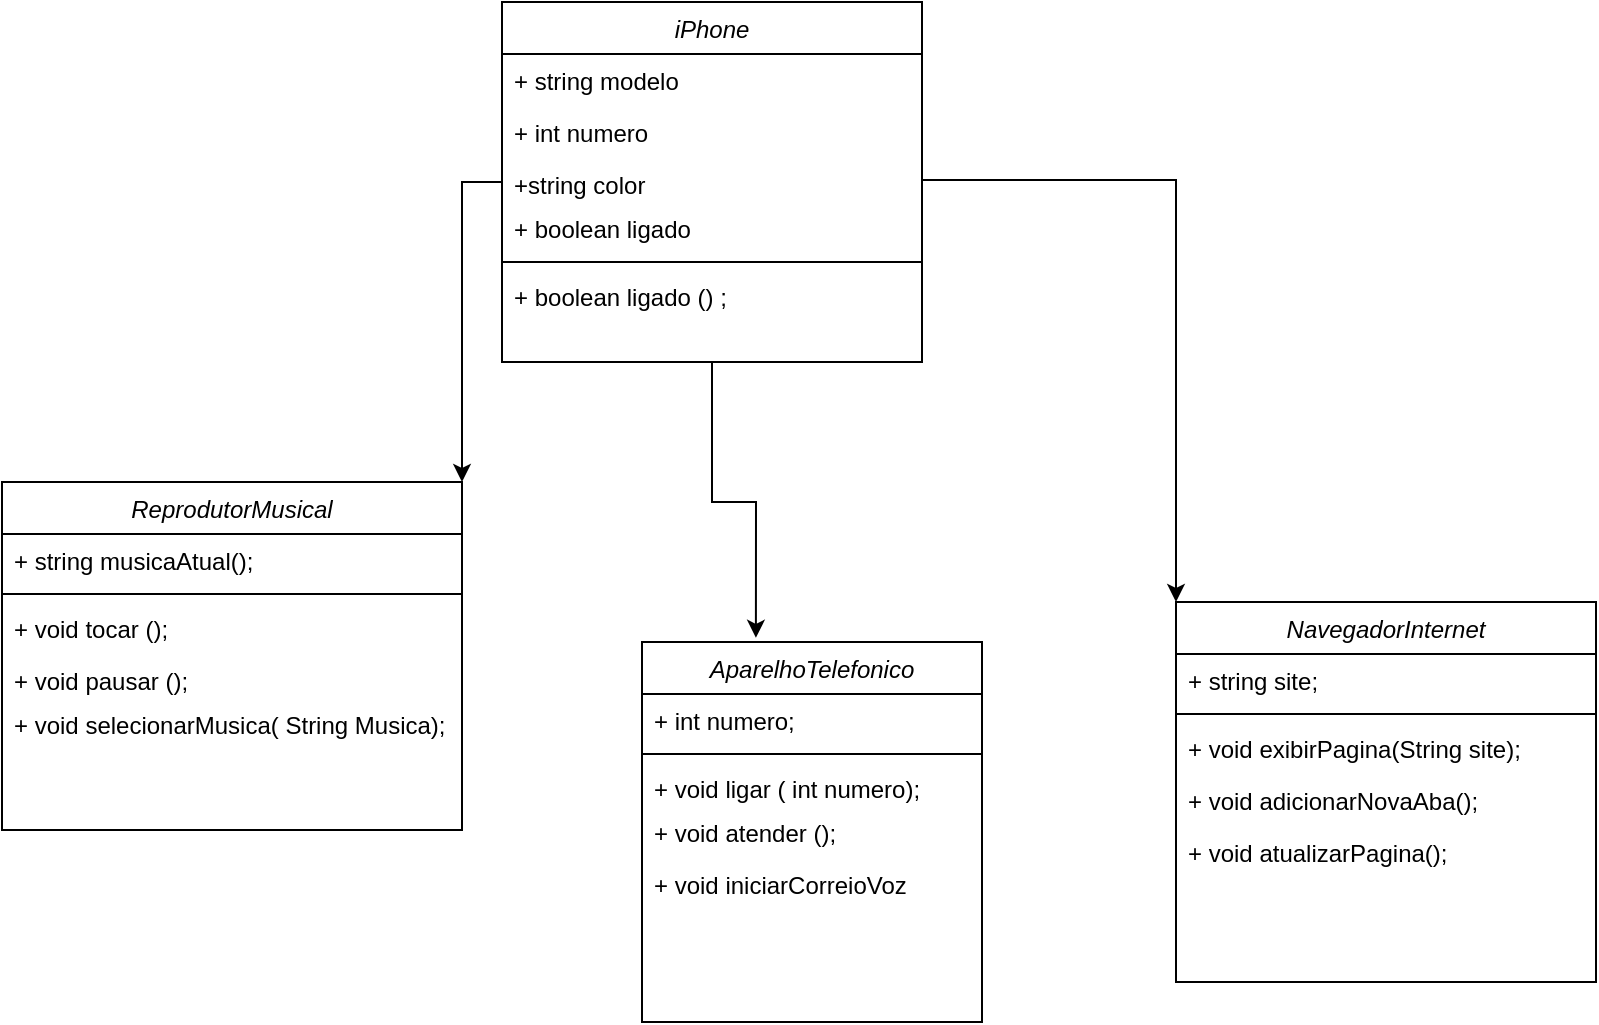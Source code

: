 <mxfile version="24.6.4" type="github">
  <diagram name="Página-1" id="Pt1iNQ_tkpP-lTt1yhM_">
    <mxGraphModel dx="880" dy="468" grid="1" gridSize="10" guides="1" tooltips="1" connect="1" arrows="1" fold="1" page="1" pageScale="1" pageWidth="827" pageHeight="1169" math="0" shadow="0">
      <root>
        <mxCell id="0" />
        <mxCell id="1" parent="0" />
        <mxCell id="6dztMhisGK4nhmORzxK4-89" style="edgeStyle=orthogonalEdgeStyle;rounded=0;orthogonalLoop=1;jettySize=auto;html=1;entryX=1;entryY=0;entryDx=0;entryDy=0;" edge="1" parent="1" source="6dztMhisGK4nhmORzxK4-11" target="6dztMhisGK4nhmORzxK4-61">
          <mxGeometry relative="1" as="geometry" />
        </mxCell>
        <mxCell id="6dztMhisGK4nhmORzxK4-11" value="iPhone" style="swimlane;fontStyle=2;align=center;verticalAlign=top;childLayout=stackLayout;horizontal=1;startSize=26;horizontalStack=0;resizeParent=1;resizeLast=0;collapsible=1;marginBottom=0;rounded=0;shadow=0;strokeWidth=1;" vertex="1" parent="1">
          <mxGeometry x="280" y="20" width="210" height="180" as="geometry">
            <mxRectangle x="230" y="140" width="160" height="26" as="alternateBounds" />
          </mxGeometry>
        </mxCell>
        <mxCell id="6dztMhisGK4nhmORzxK4-12" value="+ string modelo" style="text;align=left;verticalAlign=top;spacingLeft=4;spacingRight=4;overflow=hidden;rotatable=0;points=[[0,0.5],[1,0.5]];portConstraint=eastwest;" vertex="1" parent="6dztMhisGK4nhmORzxK4-11">
          <mxGeometry y="26" width="210" height="26" as="geometry" />
        </mxCell>
        <mxCell id="6dztMhisGK4nhmORzxK4-13" value="+ int numero " style="text;align=left;verticalAlign=top;spacingLeft=4;spacingRight=4;overflow=hidden;rotatable=0;points=[[0,0.5],[1,0.5]];portConstraint=eastwest;rounded=0;shadow=0;html=0;" vertex="1" parent="6dztMhisGK4nhmORzxK4-11">
          <mxGeometry y="52" width="210" height="26" as="geometry" />
        </mxCell>
        <mxCell id="6dztMhisGK4nhmORzxK4-14" value="+string color" style="text;align=left;verticalAlign=top;spacingLeft=4;spacingRight=4;overflow=hidden;rotatable=0;points=[[0,0.5],[1,0.5]];portConstraint=eastwest;rounded=0;shadow=0;html=0;" vertex="1" parent="6dztMhisGK4nhmORzxK4-11">
          <mxGeometry y="78" width="210" height="22" as="geometry" />
        </mxCell>
        <mxCell id="6dztMhisGK4nhmORzxK4-59" value="+ boolean ligado" style="text;align=left;verticalAlign=top;spacingLeft=4;spacingRight=4;overflow=hidden;rotatable=0;points=[[0,0.5],[1,0.5]];portConstraint=eastwest;rounded=0;shadow=0;html=0;" vertex="1" parent="6dztMhisGK4nhmORzxK4-11">
          <mxGeometry y="100" width="210" height="26" as="geometry" />
        </mxCell>
        <mxCell id="6dztMhisGK4nhmORzxK4-15" value="" style="line;html=1;strokeWidth=1;align=left;verticalAlign=middle;spacingTop=-1;spacingLeft=3;spacingRight=3;rotatable=0;labelPosition=right;points=[];portConstraint=eastwest;" vertex="1" parent="6dztMhisGK4nhmORzxK4-11">
          <mxGeometry y="126" width="210" height="8" as="geometry" />
        </mxCell>
        <mxCell id="6dztMhisGK4nhmORzxK4-16" value="+ boolean ligado () ;" style="text;align=left;verticalAlign=top;spacingLeft=4;spacingRight=4;overflow=hidden;rotatable=0;points=[[0,0.5],[1,0.5]];portConstraint=eastwest;" vertex="1" parent="6dztMhisGK4nhmORzxK4-11">
          <mxGeometry y="134" width="210" height="26" as="geometry" />
        </mxCell>
        <mxCell id="6dztMhisGK4nhmORzxK4-61" value="ReprodutorMusical" style="swimlane;fontStyle=2;align=center;verticalAlign=top;childLayout=stackLayout;horizontal=1;startSize=26;horizontalStack=0;resizeParent=1;resizeLast=0;collapsible=1;marginBottom=0;rounded=0;shadow=0;strokeWidth=1;" vertex="1" parent="1">
          <mxGeometry x="30" y="260" width="230" height="174" as="geometry">
            <mxRectangle x="230" y="140" width="160" height="26" as="alternateBounds" />
          </mxGeometry>
        </mxCell>
        <mxCell id="6dztMhisGK4nhmORzxK4-62" value="+ string musicaAtual();" style="text;align=left;verticalAlign=top;spacingLeft=4;spacingRight=4;overflow=hidden;rotatable=0;points=[[0,0.5],[1,0.5]];portConstraint=eastwest;" vertex="1" parent="6dztMhisGK4nhmORzxK4-61">
          <mxGeometry y="26" width="230" height="26" as="geometry" />
        </mxCell>
        <mxCell id="6dztMhisGK4nhmORzxK4-66" value="" style="line;html=1;strokeWidth=1;align=left;verticalAlign=middle;spacingTop=-1;spacingLeft=3;spacingRight=3;rotatable=0;labelPosition=right;points=[];portConstraint=eastwest;" vertex="1" parent="6dztMhisGK4nhmORzxK4-61">
          <mxGeometry y="52" width="230" height="8" as="geometry" />
        </mxCell>
        <mxCell id="6dztMhisGK4nhmORzxK4-63" value="+ void tocar ();" style="text;align=left;verticalAlign=top;spacingLeft=4;spacingRight=4;overflow=hidden;rotatable=0;points=[[0,0.5],[1,0.5]];portConstraint=eastwest;rounded=0;shadow=0;html=0;" vertex="1" parent="6dztMhisGK4nhmORzxK4-61">
          <mxGeometry y="60" width="230" height="26" as="geometry" />
        </mxCell>
        <mxCell id="6dztMhisGK4nhmORzxK4-64" value="+ void pausar ();" style="text;align=left;verticalAlign=top;spacingLeft=4;spacingRight=4;overflow=hidden;rotatable=0;points=[[0,0.5],[1,0.5]];portConstraint=eastwest;rounded=0;shadow=0;html=0;" vertex="1" parent="6dztMhisGK4nhmORzxK4-61">
          <mxGeometry y="86" width="230" height="22" as="geometry" />
        </mxCell>
        <mxCell id="6dztMhisGK4nhmORzxK4-65" value="+ void selecionarMusica( String Musica);" style="text;align=left;verticalAlign=top;spacingLeft=4;spacingRight=4;overflow=hidden;rotatable=0;points=[[0,0.5],[1,0.5]];portConstraint=eastwest;rounded=0;shadow=0;html=0;" vertex="1" parent="6dztMhisGK4nhmORzxK4-61">
          <mxGeometry y="108" width="230" height="28" as="geometry" />
        </mxCell>
        <mxCell id="6dztMhisGK4nhmORzxK4-68" value="AparelhoTelefonico" style="swimlane;fontStyle=2;align=center;verticalAlign=top;childLayout=stackLayout;horizontal=1;startSize=26;horizontalStack=0;resizeParent=1;resizeLast=0;collapsible=1;marginBottom=0;rounded=0;shadow=0;strokeWidth=1;" vertex="1" parent="1">
          <mxGeometry x="350" y="340" width="170" height="190" as="geometry">
            <mxRectangle x="230" y="140" width="160" height="26" as="alternateBounds" />
          </mxGeometry>
        </mxCell>
        <mxCell id="6dztMhisGK4nhmORzxK4-72" value="+ int numero;" style="text;align=left;verticalAlign=top;spacingLeft=4;spacingRight=4;overflow=hidden;rotatable=0;points=[[0,0.5],[1,0.5]];portConstraint=eastwest;rounded=0;shadow=0;html=0;" vertex="1" parent="6dztMhisGK4nhmORzxK4-68">
          <mxGeometry y="26" width="170" height="26" as="geometry" />
        </mxCell>
        <mxCell id="6dztMhisGK4nhmORzxK4-73" value="" style="line;html=1;strokeWidth=1;align=left;verticalAlign=middle;spacingTop=-1;spacingLeft=3;spacingRight=3;rotatable=0;labelPosition=right;points=[];portConstraint=eastwest;" vertex="1" parent="6dztMhisGK4nhmORzxK4-68">
          <mxGeometry y="52" width="170" height="8" as="geometry" />
        </mxCell>
        <mxCell id="6dztMhisGK4nhmORzxK4-69" value="+ void ligar ( int numero);" style="text;align=left;verticalAlign=top;spacingLeft=4;spacingRight=4;overflow=hidden;rotatable=0;points=[[0,0.5],[1,0.5]];portConstraint=eastwest;" vertex="1" parent="6dztMhisGK4nhmORzxK4-68">
          <mxGeometry y="60" width="170" height="22" as="geometry" />
        </mxCell>
        <mxCell id="6dztMhisGK4nhmORzxK4-74" value="+ void atender ();" style="text;align=left;verticalAlign=top;spacingLeft=4;spacingRight=4;overflow=hidden;rotatable=0;points=[[0,0.5],[1,0.5]];portConstraint=eastwest;" vertex="1" parent="6dztMhisGK4nhmORzxK4-68">
          <mxGeometry y="82" width="170" height="26" as="geometry" />
        </mxCell>
        <mxCell id="6dztMhisGK4nhmORzxK4-70" value="+ void iniciarCorreioVoz" style="text;align=left;verticalAlign=top;spacingLeft=4;spacingRight=4;overflow=hidden;rotatable=0;points=[[0,0.5],[1,0.5]];portConstraint=eastwest;rounded=0;shadow=0;html=0;" vertex="1" parent="6dztMhisGK4nhmORzxK4-68">
          <mxGeometry y="108" width="170" height="26" as="geometry" />
        </mxCell>
        <mxCell id="6dztMhisGK4nhmORzxK4-75" value="NavegadorInternet" style="swimlane;fontStyle=2;align=center;verticalAlign=top;childLayout=stackLayout;horizontal=1;startSize=26;horizontalStack=0;resizeParent=1;resizeLast=0;collapsible=1;marginBottom=0;rounded=0;shadow=0;strokeWidth=1;" vertex="1" parent="1">
          <mxGeometry x="617" y="320" width="210" height="190" as="geometry">
            <mxRectangle x="230" y="140" width="160" height="26" as="alternateBounds" />
          </mxGeometry>
        </mxCell>
        <mxCell id="6dztMhisGK4nhmORzxK4-76" value="+ string site;" style="text;align=left;verticalAlign=top;spacingLeft=4;spacingRight=4;overflow=hidden;rotatable=0;points=[[0,0.5],[1,0.5]];portConstraint=eastwest;" vertex="1" parent="6dztMhisGK4nhmORzxK4-75">
          <mxGeometry y="26" width="210" height="26" as="geometry" />
        </mxCell>
        <mxCell id="6dztMhisGK4nhmORzxK4-80" value="" style="line;html=1;strokeWidth=1;align=left;verticalAlign=middle;spacingTop=-1;spacingLeft=3;spacingRight=3;rotatable=0;labelPosition=right;points=[];portConstraint=eastwest;" vertex="1" parent="6dztMhisGK4nhmORzxK4-75">
          <mxGeometry y="52" width="210" height="8" as="geometry" />
        </mxCell>
        <mxCell id="6dztMhisGK4nhmORzxK4-81" value="+ void exibirPagina(String site);" style="text;align=left;verticalAlign=top;spacingLeft=4;spacingRight=4;overflow=hidden;rotatable=0;points=[[0,0.5],[1,0.5]];portConstraint=eastwest;" vertex="1" parent="6dztMhisGK4nhmORzxK4-75">
          <mxGeometry y="60" width="210" height="26" as="geometry" />
        </mxCell>
        <mxCell id="6dztMhisGK4nhmORzxK4-77" value="+ void adicionarNovaAba();" style="text;align=left;verticalAlign=top;spacingLeft=4;spacingRight=4;overflow=hidden;rotatable=0;points=[[0,0.5],[1,0.5]];portConstraint=eastwest;rounded=0;shadow=0;html=0;" vertex="1" parent="6dztMhisGK4nhmORzxK4-75">
          <mxGeometry y="86" width="210" height="26" as="geometry" />
        </mxCell>
        <mxCell id="6dztMhisGK4nhmORzxK4-78" value="+ void atualizarPagina();" style="text;align=left;verticalAlign=top;spacingLeft=4;spacingRight=4;overflow=hidden;rotatable=0;points=[[0,0.5],[1,0.5]];portConstraint=eastwest;rounded=0;shadow=0;html=0;" vertex="1" parent="6dztMhisGK4nhmORzxK4-75">
          <mxGeometry y="112" width="210" height="22" as="geometry" />
        </mxCell>
        <mxCell id="6dztMhisGK4nhmORzxK4-90" style="edgeStyle=orthogonalEdgeStyle;rounded=0;orthogonalLoop=1;jettySize=auto;html=1;entryX=0;entryY=0;entryDx=0;entryDy=0;" edge="1" parent="1" source="6dztMhisGK4nhmORzxK4-14" target="6dztMhisGK4nhmORzxK4-75">
          <mxGeometry relative="1" as="geometry" />
        </mxCell>
        <mxCell id="6dztMhisGK4nhmORzxK4-91" style="edgeStyle=orthogonalEdgeStyle;rounded=0;orthogonalLoop=1;jettySize=auto;html=1;entryX=0.335;entryY=-0.011;entryDx=0;entryDy=0;entryPerimeter=0;" edge="1" parent="1" source="6dztMhisGK4nhmORzxK4-11" target="6dztMhisGK4nhmORzxK4-68">
          <mxGeometry relative="1" as="geometry" />
        </mxCell>
      </root>
    </mxGraphModel>
  </diagram>
</mxfile>
